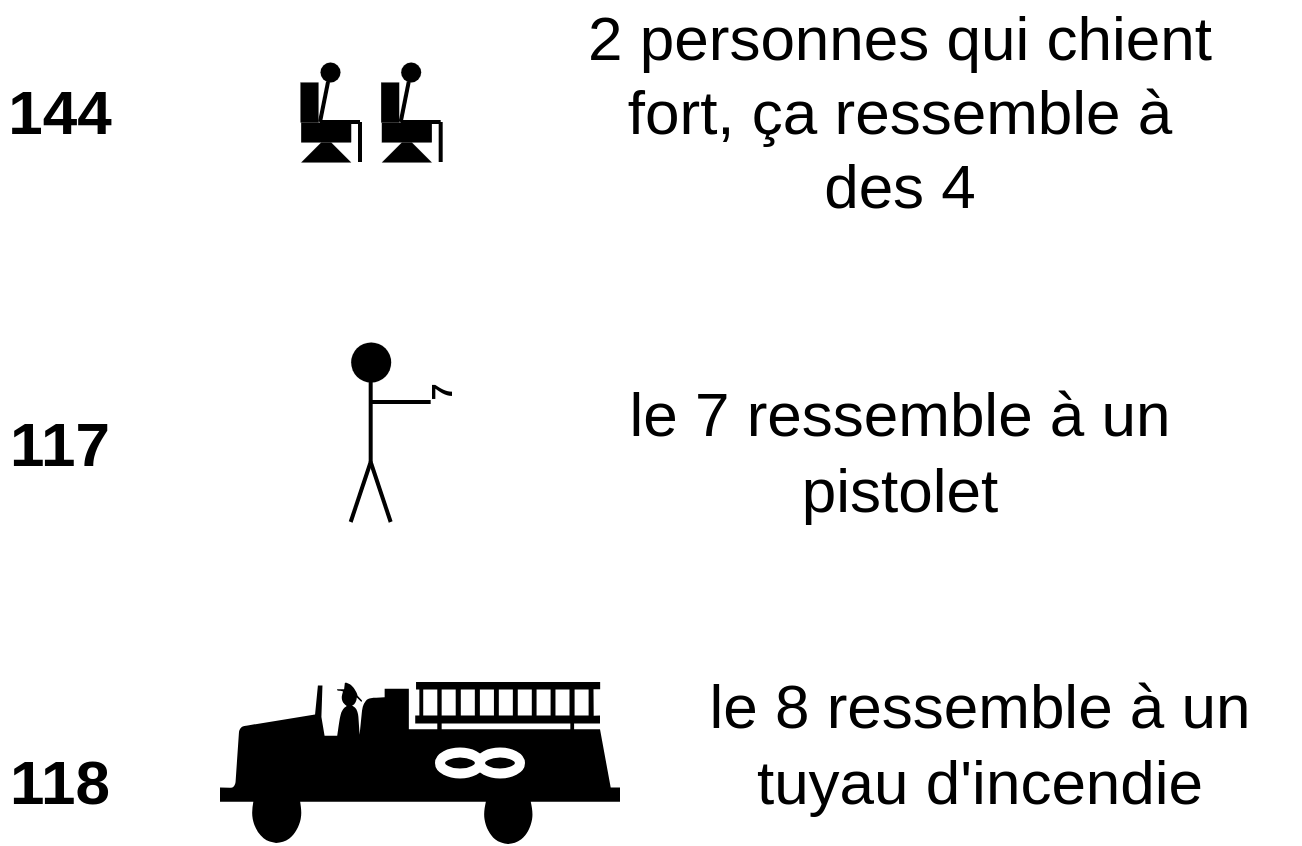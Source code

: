 <mxfile version="20.8.16" type="device"><diagram name="Page-1" id="03TBy7If-aQm1iFnf0-h"><mxGraphModel dx="901" dy="534" grid="1" gridSize="10" guides="1" tooltips="1" connect="1" arrows="1" fold="1" page="1" pageScale="1" pageWidth="827" pageHeight="1169" math="0" shadow="0"><root><mxCell id="0"/><mxCell id="1" parent="0"/><mxCell id="LGjzUmJyXiIx7eZis3J2-1" value="" style="shape=mxgraph.signs.transportation.firetruck;html=1;pointerEvents=1;fillColor=#000000;strokeColor=none;verticalLabelPosition=bottom;verticalAlign=top;align=center;" vertex="1" parent="1"><mxGeometry x="170" y="390" width="200" height="81" as="geometry"/></mxCell><mxCell id="LGjzUmJyXiIx7eZis3J2-2" value="" style="ellipse;whiteSpace=wrap;html=1;strokeWidth=5;strokeColor=#FFFFFF;fillColor=#000000;" vertex="1" parent="1"><mxGeometry x="280" y="425.25" width="20" height="10.5" as="geometry"/></mxCell><mxCell id="LGjzUmJyXiIx7eZis3J2-3" value="" style="ellipse;whiteSpace=wrap;html=1;strokeWidth=5;strokeColor=#FFFFFF;fillColor=#000000;" vertex="1" parent="1"><mxGeometry x="300" y="425.25" width="20" height="10.5" as="geometry"/></mxCell><mxCell id="LGjzUmJyXiIx7eZis3J2-5" value="" style="endArrow=none;html=1;rounded=0;strokeWidth=2;" edge="1" parent="1"><mxGeometry width="50" height="50" relative="1" as="geometry"><mxPoint x="220.0" y="110" as="sourcePoint"/><mxPoint x="240.0" y="110" as="targetPoint"/></mxGeometry></mxCell><mxCell id="LGjzUmJyXiIx7eZis3J2-6" value="" style="endArrow=none;html=1;rounded=0;strokeWidth=2;" edge="1" parent="1"><mxGeometry width="50" height="50" relative="1" as="geometry"><mxPoint x="240.0" y="130" as="sourcePoint"/><mxPoint x="240.0" y="110" as="targetPoint"/><Array as="points"><mxPoint x="240.0" y="120"/></Array></mxGeometry></mxCell><mxCell id="LGjzUmJyXiIx7eZis3J2-9" value="" style="endArrow=none;html=1;rounded=0;strokeWidth=2;" edge="1" parent="1" target="LGjzUmJyXiIx7eZis3J2-8"><mxGeometry width="50" height="50" relative="1" as="geometry"><mxPoint x="220.0" y="110" as="sourcePoint"/><mxPoint x="220.0" y="90" as="targetPoint"/><Array as="points"/></mxGeometry></mxCell><mxCell id="LGjzUmJyXiIx7eZis3J2-8" value="" style="ellipse;whiteSpace=wrap;html=1;aspect=fixed;strokeColor=#000000;strokeWidth=0;fillColor=#000000;" vertex="1" parent="1"><mxGeometry x="220.0" y="80" width="10" height="10" as="geometry"/></mxCell><mxCell id="LGjzUmJyXiIx7eZis3J2-11" value="" style="shape=trapezoid;perimeter=trapezoidPerimeter;whiteSpace=wrap;html=1;fixedSize=1;strokeColor=#000000;strokeWidth=0;fillColor=#000000;size=10;" vertex="1" parent="1"><mxGeometry x="210.34" y="120" width="25" height="10" as="geometry"/></mxCell><mxCell id="LGjzUmJyXiIx7eZis3J2-12" value="" style="rounded=0;whiteSpace=wrap;html=1;strokeColor=#000000;strokeWidth=0;fillColor=#000000;" vertex="1" parent="1"><mxGeometry x="210.34" y="110" width="25" height="10" as="geometry"/></mxCell><mxCell id="LGjzUmJyXiIx7eZis3J2-14" value="" style="rounded=0;whiteSpace=wrap;html=1;strokeColor=#000000;strokeWidth=0;fillColor=#000000;" vertex="1" parent="1"><mxGeometry x="210.0" y="90" width="9" height="20" as="geometry"/></mxCell><mxCell id="LGjzUmJyXiIx7eZis3J2-15" value="" style="endArrow=none;html=1;rounded=0;strokeWidth=2;" edge="1" parent="1"><mxGeometry width="50" height="50" relative="1" as="geometry"><mxPoint x="260.34" y="110" as="sourcePoint"/><mxPoint x="280.34" y="110" as="targetPoint"/></mxGeometry></mxCell><mxCell id="LGjzUmJyXiIx7eZis3J2-16" value="" style="endArrow=none;html=1;rounded=0;strokeWidth=2;" edge="1" parent="1"><mxGeometry width="50" height="50" relative="1" as="geometry"><mxPoint x="280.34" y="130" as="sourcePoint"/><mxPoint x="280.34" y="110" as="targetPoint"/><Array as="points"><mxPoint x="280.34" y="120"/></Array></mxGeometry></mxCell><mxCell id="LGjzUmJyXiIx7eZis3J2-17" value="" style="endArrow=none;html=1;rounded=0;strokeWidth=2;" edge="1" parent="1" target="LGjzUmJyXiIx7eZis3J2-18"><mxGeometry width="50" height="50" relative="1" as="geometry"><mxPoint x="260.34" y="110" as="sourcePoint"/><mxPoint x="260.34" y="90" as="targetPoint"/><Array as="points"/></mxGeometry></mxCell><mxCell id="LGjzUmJyXiIx7eZis3J2-18" value="" style="ellipse;whiteSpace=wrap;html=1;aspect=fixed;strokeColor=#000000;strokeWidth=0;fillColor=#000000;" vertex="1" parent="1"><mxGeometry x="260.34" y="80" width="10" height="10" as="geometry"/></mxCell><mxCell id="LGjzUmJyXiIx7eZis3J2-19" value="" style="shape=trapezoid;perimeter=trapezoidPerimeter;whiteSpace=wrap;html=1;fixedSize=1;strokeColor=#000000;strokeWidth=0;fillColor=#000000;size=10;" vertex="1" parent="1"><mxGeometry x="250.68" y="120" width="25" height="10" as="geometry"/></mxCell><mxCell id="LGjzUmJyXiIx7eZis3J2-20" value="" style="rounded=0;whiteSpace=wrap;html=1;strokeColor=#000000;strokeWidth=0;fillColor=#000000;" vertex="1" parent="1"><mxGeometry x="250.68" y="110" width="25" height="10" as="geometry"/></mxCell><mxCell id="LGjzUmJyXiIx7eZis3J2-21" value="" style="rounded=0;whiteSpace=wrap;html=1;strokeColor=#000000;strokeWidth=0;fillColor=#000000;" vertex="1" parent="1"><mxGeometry x="250.34" y="90" width="9" height="20" as="geometry"/></mxCell><mxCell id="LGjzUmJyXiIx7eZis3J2-22" value="&lt;b&gt;&lt;font style=&quot;font-size: 15px;&quot;&gt;7&lt;/font&gt;&lt;/b&gt;" style="text;html=1;strokeColor=none;fillColor=none;align=center;verticalAlign=middle;whiteSpace=wrap;rounded=0;rotation=-90;" vertex="1" parent="1"><mxGeometry x="250" y="230" width="60" height="30" as="geometry"/></mxCell><mxCell id="LGjzUmJyXiIx7eZis3J2-25" value="" style="endArrow=none;html=1;rounded=0;strokeWidth=2;fontFamily=Helvetica;fontSize=15;" edge="1" parent="1"><mxGeometry width="50" height="50" relative="1" as="geometry"><mxPoint x="235.34" y="310" as="sourcePoint"/><mxPoint x="245.34" y="280" as="targetPoint"/></mxGeometry></mxCell><mxCell id="LGjzUmJyXiIx7eZis3J2-26" value="" style="endArrow=none;html=1;rounded=0;strokeWidth=2;fontFamily=Helvetica;fontSize=15;" edge="1" parent="1"><mxGeometry width="50" height="50" relative="1" as="geometry"><mxPoint x="245.34" y="250" as="sourcePoint"/><mxPoint x="275.34" y="250" as="targetPoint"/></mxGeometry></mxCell><mxCell id="LGjzUmJyXiIx7eZis3J2-28" value="" style="endArrow=none;html=1;rounded=0;strokeWidth=2;fontFamily=Helvetica;fontSize=15;" edge="1" parent="1"><mxGeometry width="50" height="50" relative="1" as="geometry"><mxPoint x="245.34" y="280" as="sourcePoint"/><mxPoint x="245.34" y="230" as="targetPoint"/></mxGeometry></mxCell><mxCell id="LGjzUmJyXiIx7eZis3J2-29" value="" style="ellipse;whiteSpace=wrap;html=1;aspect=fixed;strokeColor=#000000;strokeWidth=0;fontFamily=Helvetica;fontSize=15;fillColor=#000000;" vertex="1" parent="1"><mxGeometry x="235.34" y="220" width="20" height="20" as="geometry"/></mxCell><mxCell id="LGjzUmJyXiIx7eZis3J2-30" value="" style="endArrow=none;html=1;rounded=0;strokeWidth=2;fontFamily=Helvetica;fontSize=15;" edge="1" parent="1"><mxGeometry width="50" height="50" relative="1" as="geometry"><mxPoint x="255.34" y="310" as="sourcePoint"/><mxPoint x="245.34" y="280" as="targetPoint"/></mxGeometry></mxCell><mxCell id="LGjzUmJyXiIx7eZis3J2-31" value="144" style="text;html=1;strokeColor=none;fillColor=none;align=center;verticalAlign=middle;whiteSpace=wrap;rounded=0;fontSize=31;fontFamily=Helvetica;fontStyle=1" vertex="1" parent="1"><mxGeometry x="60" y="90" width="60" height="30" as="geometry"/></mxCell><mxCell id="LGjzUmJyXiIx7eZis3J2-32" value="117" style="text;html=1;strokeColor=none;fillColor=none;align=center;verticalAlign=middle;whiteSpace=wrap;rounded=0;fontSize=31;fontFamily=Helvetica;fontStyle=1" vertex="1" parent="1"><mxGeometry x="60.0" y="255.75" width="60" height="30" as="geometry"/></mxCell><mxCell id="LGjzUmJyXiIx7eZis3J2-33" value="118" style="text;html=1;strokeColor=none;fillColor=none;align=center;verticalAlign=middle;whiteSpace=wrap;rounded=0;fontSize=31;fontFamily=Helvetica;fontStyle=1" vertex="1" parent="1"><mxGeometry x="60" y="425.25" width="60" height="30" as="geometry"/></mxCell><mxCell id="LGjzUmJyXiIx7eZis3J2-34" value="2 personnes qui chient fort, ça ressemble à des 4" style="text;html=1;strokeColor=none;fillColor=none;align=center;verticalAlign=middle;whiteSpace=wrap;rounded=0;fontSize=31;fontFamily=Helvetica;" vertex="1" parent="1"><mxGeometry x="350" y="90" width="320" height="30" as="geometry"/></mxCell><mxCell id="LGjzUmJyXiIx7eZis3J2-35" value="le 7 ressemble à un pistolet" style="text;html=1;strokeColor=none;fillColor=none;align=center;verticalAlign=middle;whiteSpace=wrap;rounded=0;fontSize=31;fontFamily=Helvetica;" vertex="1" parent="1"><mxGeometry x="350" y="260" width="320" height="30" as="geometry"/></mxCell><mxCell id="LGjzUmJyXiIx7eZis3J2-37" value="le 8 ressemble à un tuyau d'incendie" style="text;html=1;strokeColor=none;fillColor=none;align=center;verticalAlign=middle;whiteSpace=wrap;rounded=0;fontSize=31;fontFamily=Helvetica;" vertex="1" parent="1"><mxGeometry x="390" y="405.75" width="320" height="30" as="geometry"/></mxCell></root></mxGraphModel></diagram></mxfile>